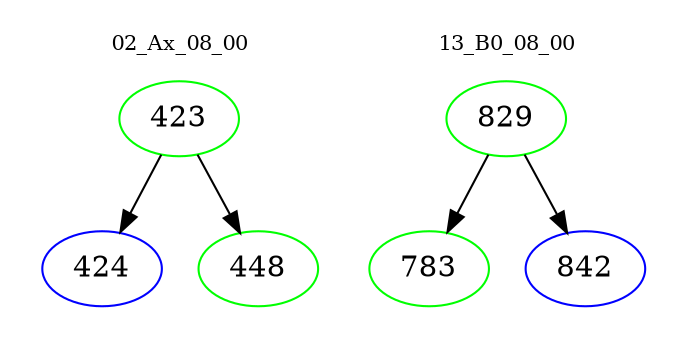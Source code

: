 digraph{
subgraph cluster_0 {
color = white
label = "02_Ax_08_00";
fontsize=10;
T0_423 [label="423", color="green"]
T0_423 -> T0_424 [color="black"]
T0_424 [label="424", color="blue"]
T0_423 -> T0_448 [color="black"]
T0_448 [label="448", color="green"]
}
subgraph cluster_1 {
color = white
label = "13_B0_08_00";
fontsize=10;
T1_829 [label="829", color="green"]
T1_829 -> T1_783 [color="black"]
T1_783 [label="783", color="green"]
T1_829 -> T1_842 [color="black"]
T1_842 [label="842", color="blue"]
}
}
